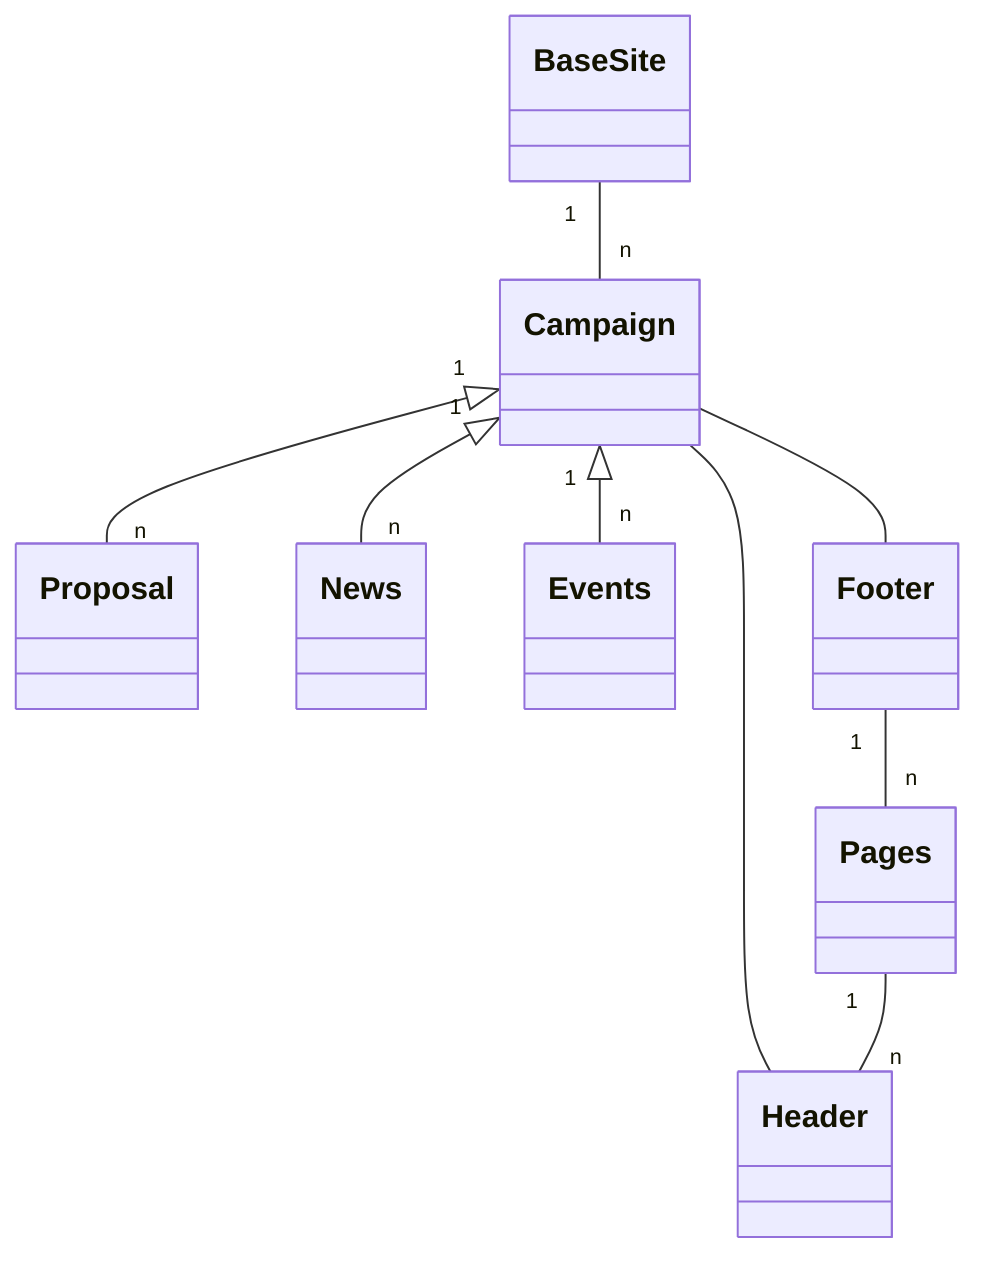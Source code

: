 classDiagram
direction TB
    class BaseSite {
    }

    class Campaign {
    }

    class Proposal {
    }

    class News {
    }

    class Events {
    }

    class Header {
    }

    class Footer {
    }

    class Pages {
    }

    Campaign "1" <|-- "n" Proposal
    Campaign "1" <|-- "n" News
    Campaign "1" <|-- "n" Events
    Campaign -- Header
    Campaign -- Footer
    Footer "1" -- "n" Pages
    Pages "1" -- "n" Header
    BaseSite "1" -- "n" Campaign